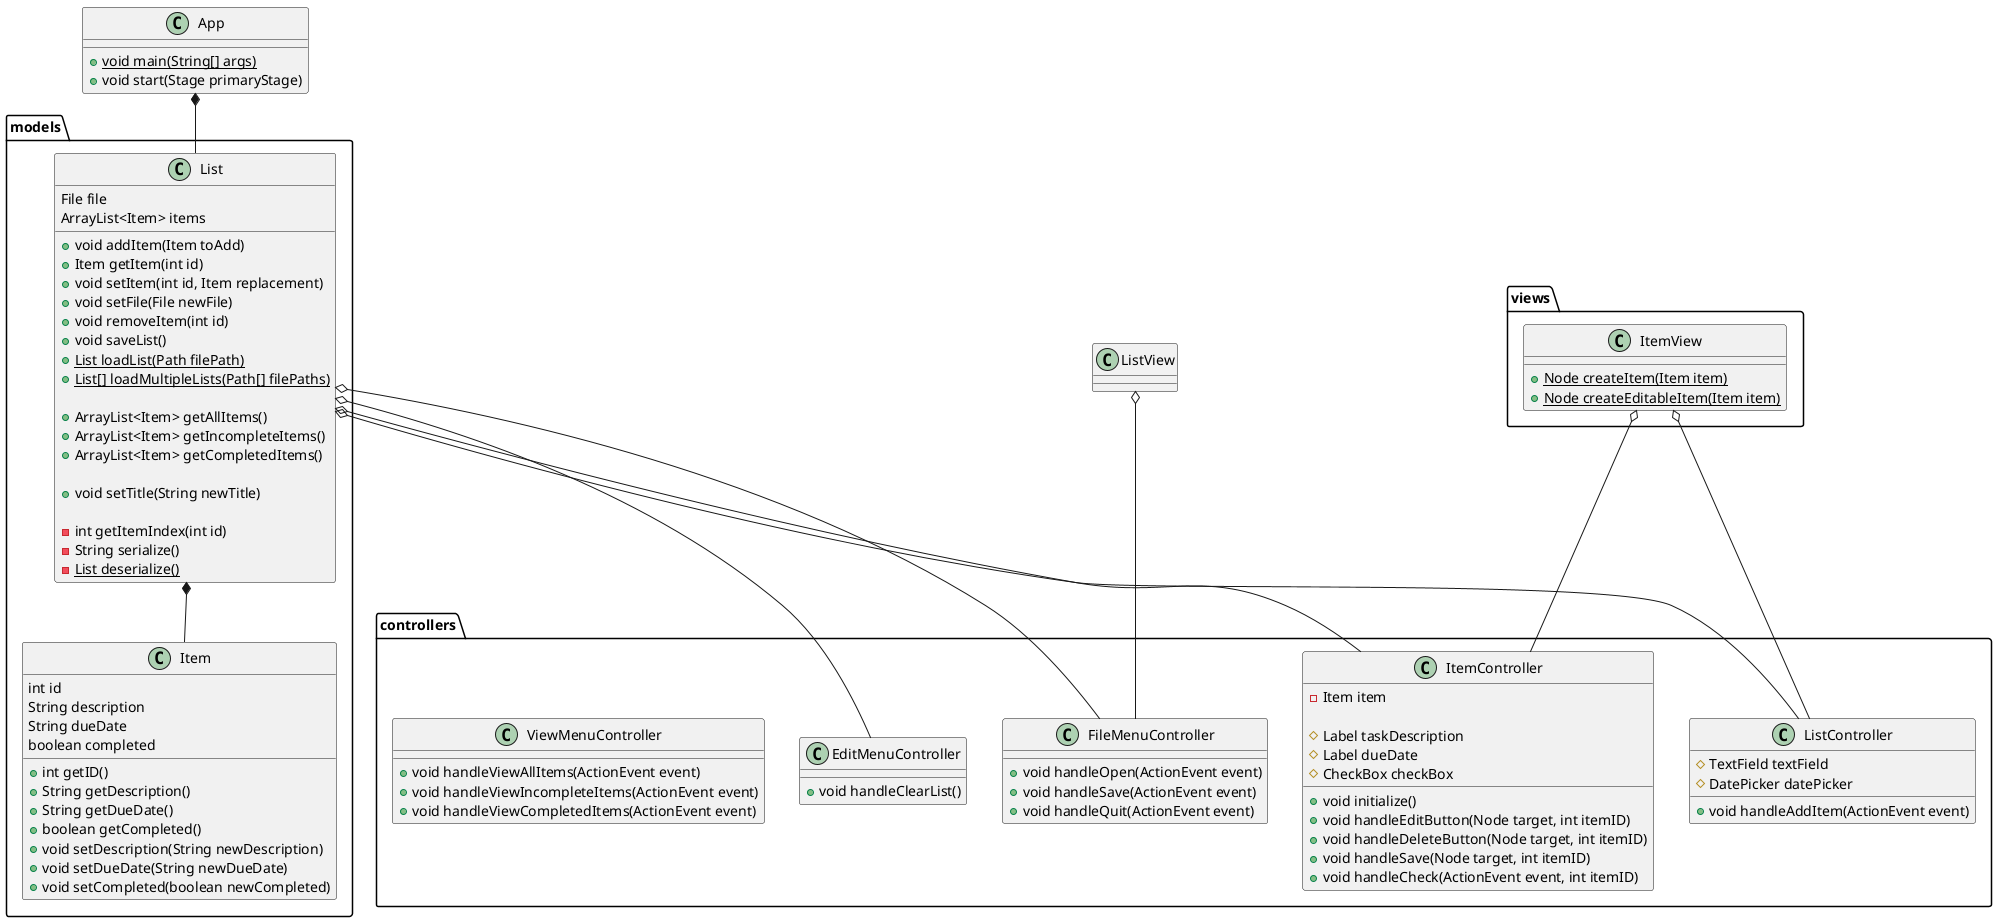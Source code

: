 @startuml
'https://plantuml.com/class-diagram

'Main entrypoint

class App {
    +{static} void main(String[] args)
    +void start(Stage primaryStage)
}

'Views
package views {
    class ItemView {
        +{static} Node createItem(Item item)
        +{static} Node createEditableItem(Item item)
    }
}

'Controllers
package controllers {
    class ListController {
        #TextField textField
        #DatePicker datePicker

        +void handleAddItem(ActionEvent event)
    }

    class ItemController {
        -Item item

        #Label taskDescription
        #Label dueDate
        #CheckBox checkBox

        +void initialize()
        +void handleEditButton(Node target, int itemID)
        +void handleDeleteButton(Node target, int itemID)
        +void handleSave(Node target, int itemID)
        +void handleCheck(ActionEvent event, int itemID)
    }

    class FileMenuController {
        +void handleOpen(ActionEvent event)
        +void handleSave(ActionEvent event)
        +void handleQuit(ActionEvent event)
    }

    class EditMenuController {
        +void handleClearList()
    }

    class ViewMenuController {
        +void handleViewAllItems(ActionEvent event)
        +void handleViewIncompleteItems(ActionEvent event)
        +void handleViewCompletedItems(ActionEvent event)
    }

}

'Models

package models {

    class List {
        File file
        ArrayList<Item> items

        +void addItem(Item toAdd)
        +Item getItem(int id)
        +void setItem(int id, Item replacement)
        +void setFile(File newFile)
        +void removeItem(int id)
        +void saveList()
        {static} +List loadList(Path filePath)
        {static} +List[] loadMultipleLists(Path[] filePaths)

        +ArrayList<Item> getAllItems()
        +ArrayList<Item> getIncompleteItems()
        +ArrayList<Item> getCompletedItems()

        +void setTitle(String newTitle)

        -int getItemIndex(int id)
        -String serialize()
        -{static} List deserialize()
    }

    class Item {
        int id
        String description
        String dueDate
        boolean completed

        +int getID()
        +String getDescription()
        +String getDueDate()
        +boolean getCompleted()
        +void setDescription(String newDescription)
        +void setDueDate(String newDueDate)
        +void setCompleted(boolean newCompleted)
    }

    List *-- Item
}

'Cross-Package dependencies
List o-- ListController
List o-- FileMenuController
List o-- EditMenuController
List o-- ItemController
ItemView o-- ListController
ItemView o-- ItemController
ListView o-- FileMenuController

App *-- List


@enduml